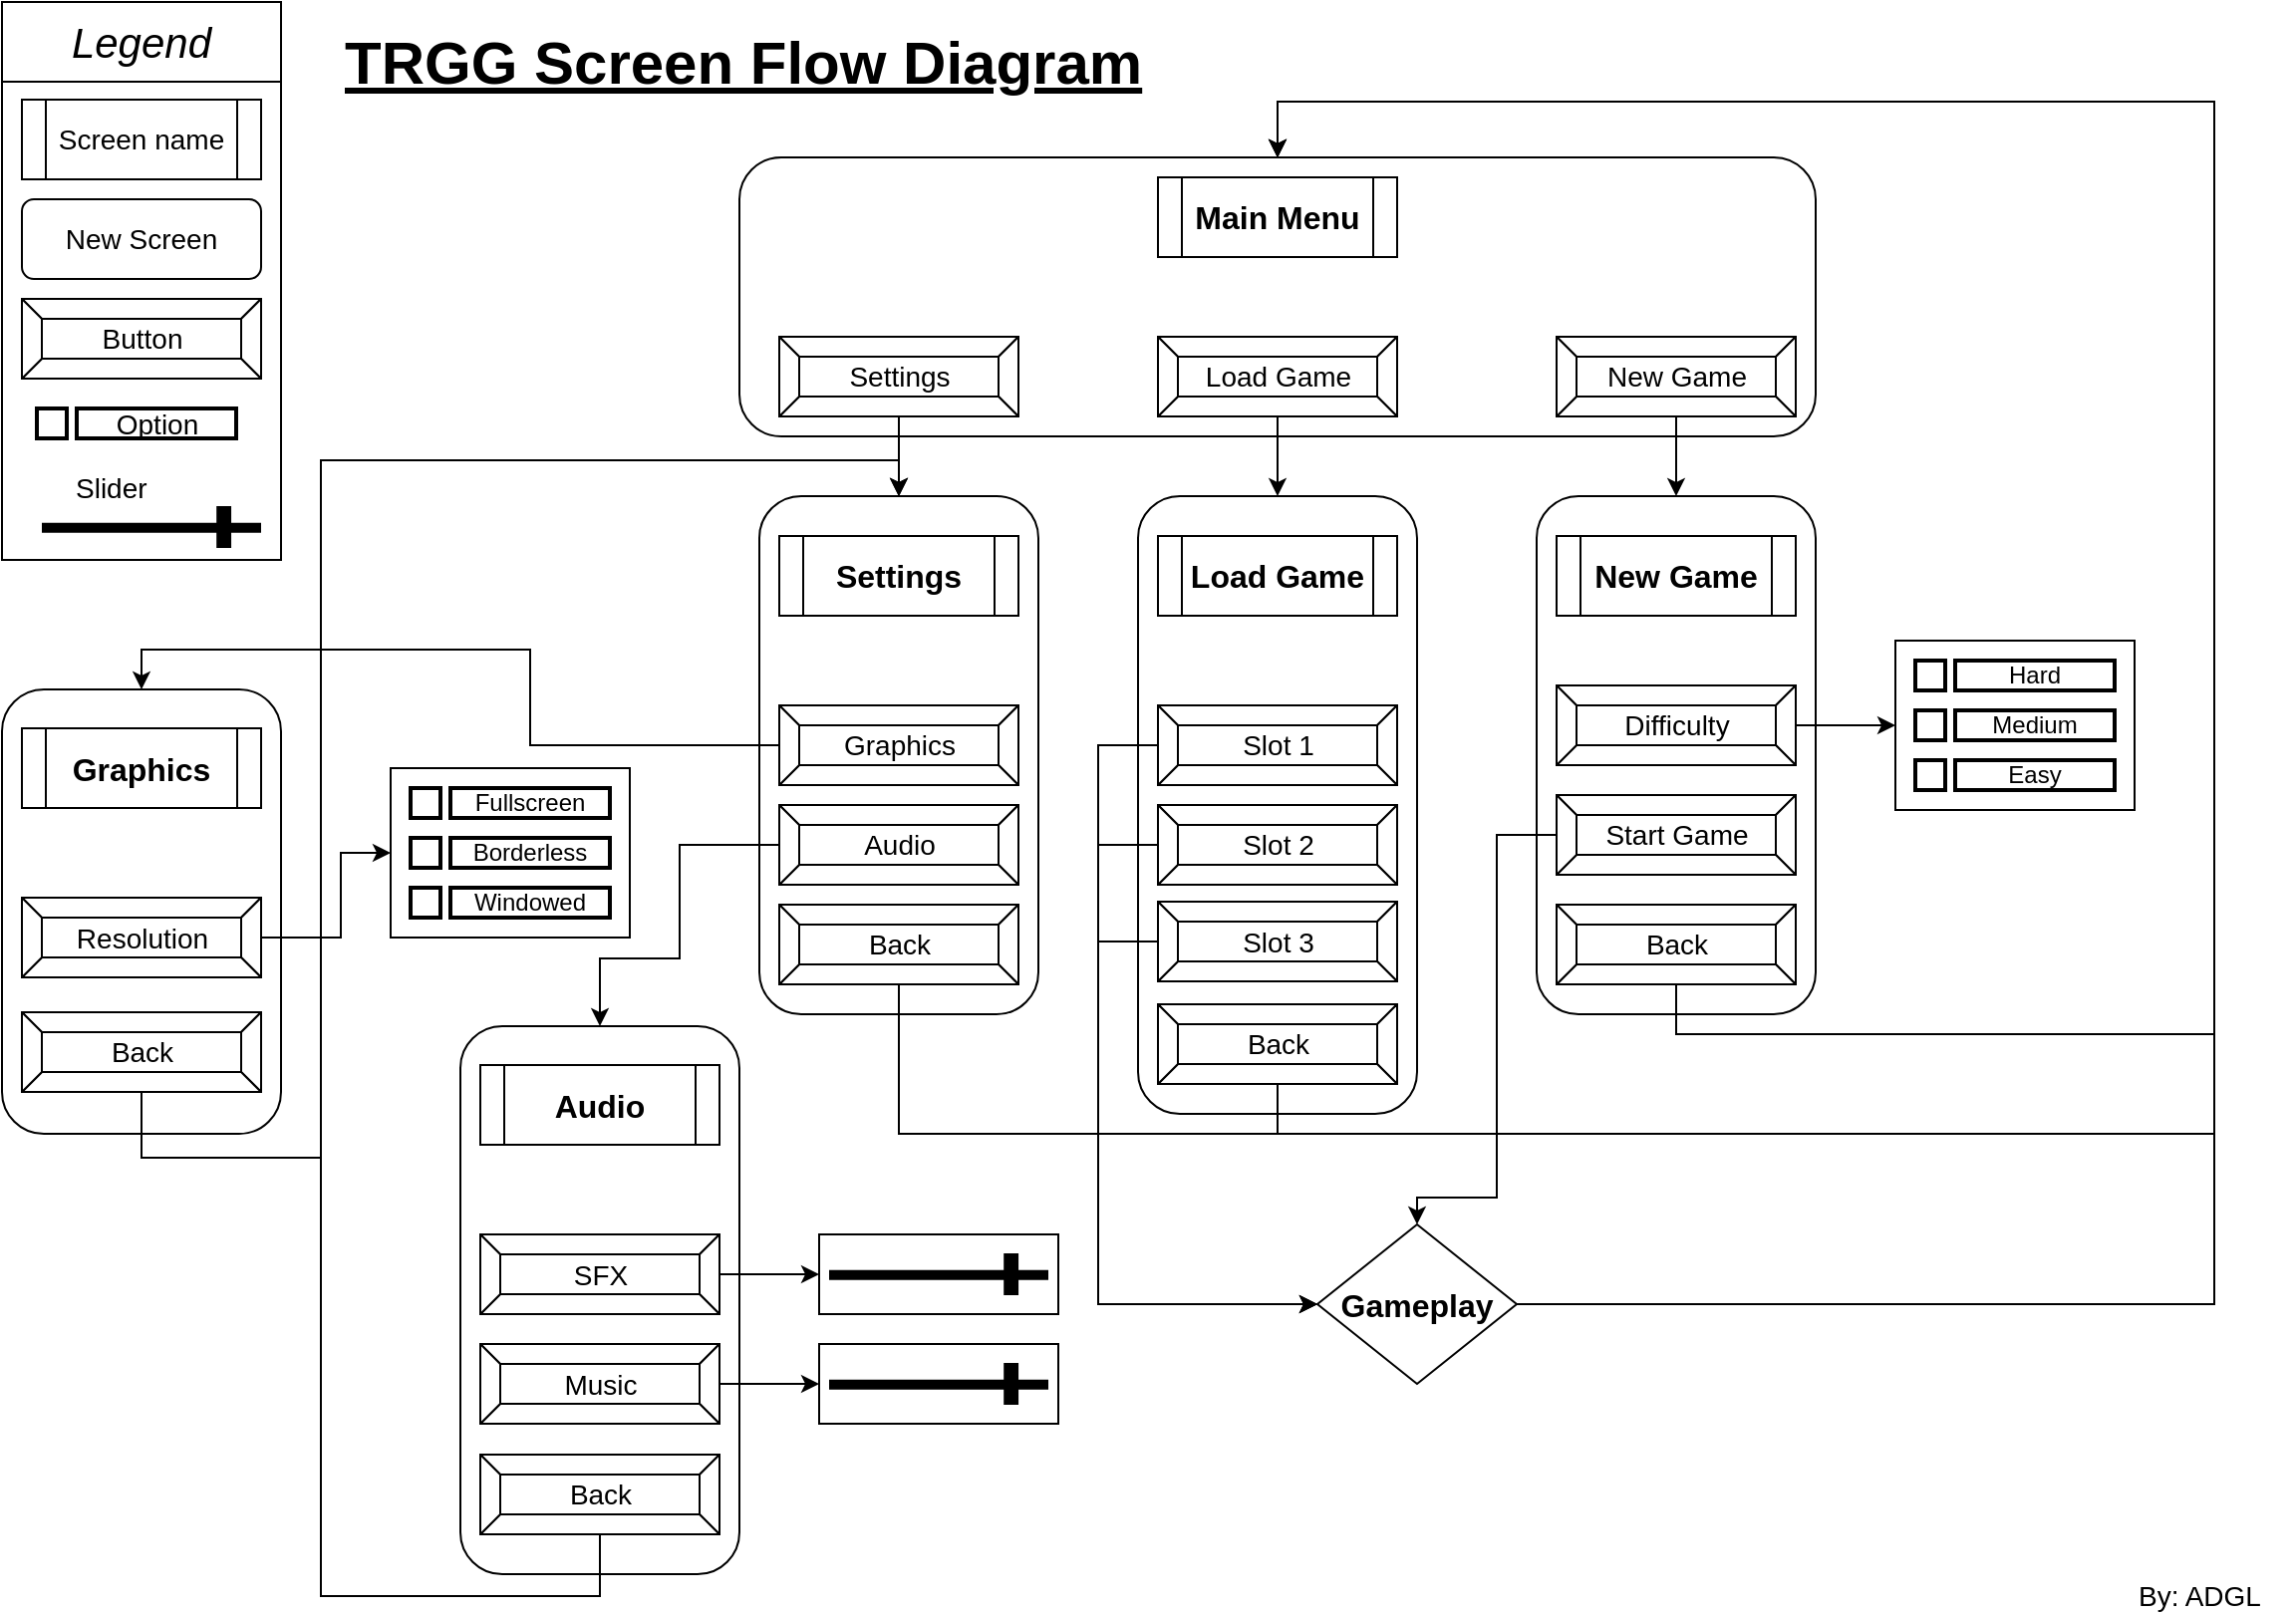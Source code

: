 <mxfile version="11.0.0" type="github"><diagram id="uRhrKxg-HUQLov6YTE8g" name="Page-1"><mxGraphModel dx="2076" dy="1154" grid="1" gridSize="10" guides="1" tooltips="1" connect="1" arrows="1" fold="1" page="1" pageScale="1" pageWidth="1169" pageHeight="827" math="0" shadow="0"><root><mxCell id="0"/><mxCell id="1" parent="0"/><mxCell id="JXCqDaF-dZ0AlXBk_2SB-144" value="" style="rounded=0;whiteSpace=wrap;html=1;shadow=0;strokeWidth=1;fillColor=#FFFFFF;fontSize=21;" vertex="1" parent="1"><mxGeometry x="10" y="10" width="140" height="40" as="geometry"/></mxCell><mxCell id="JXCqDaF-dZ0AlXBk_2SB-115" value="" style="rounded=0;whiteSpace=wrap;html=1;shadow=0;strokeWidth=1;fillColor=#FFFFFF;fontSize=14;" vertex="1" parent="1"><mxGeometry x="420" y="628.5" width="120" height="40" as="geometry"/></mxCell><mxCell id="JXCqDaF-dZ0AlXBk_2SB-46" value="" style="rounded=0;whiteSpace=wrap;html=1;shadow=0;fillColor=#ffffff;fontSize=16;" vertex="1" parent="1"><mxGeometry x="960" y="330.5" width="120" height="85" as="geometry"/></mxCell><mxCell id="JXCqDaF-dZ0AlXBk_2SB-28" value="" style="rounded=0;whiteSpace=wrap;html=1;shadow=0;fillColor=#ffffff;fontSize=13;" vertex="1" parent="1"><mxGeometry x="10" y="50" width="140" height="240" as="geometry"/></mxCell><mxCell id="JXCqDaF-dZ0AlXBk_2SB-18" value="" style="rounded=1;whiteSpace=wrap;html=1;shadow=0;fillColor=#ffffff;fontSize=13;" vertex="1" parent="1"><mxGeometry x="780" y="258" width="140" height="260" as="geometry"/></mxCell><mxCell id="JXCqDaF-dZ0AlXBk_2SB-12" value="" style="rounded=1;whiteSpace=wrap;html=1;fillColor=#ffffff;" vertex="1" parent="1"><mxGeometry x="380" y="88" width="540" height="140" as="geometry"/></mxCell><mxCell id="JXCqDaF-dZ0AlXBk_2SB-16" style="edgeStyle=orthogonalEdgeStyle;rounded=0;orthogonalLoop=1;jettySize=auto;html=1;fontSize=15;entryX=0.5;entryY=0;entryDx=0;entryDy=0;" edge="1" parent="1" target="JXCqDaF-dZ0AlXBk_2SB-18"><mxGeometry relative="1" as="geometry"><mxPoint x="950" y="268" as="targetPoint"/><mxPoint x="850" y="208" as="sourcePoint"/><Array as="points"><mxPoint x="850" y="248"/><mxPoint x="850" y="248"/></Array></mxGeometry></mxCell><mxCell id="JXCqDaF-dZ0AlXBk_2SB-15" value="Main Menu" style="shape=process;whiteSpace=wrap;html=1;backgroundOutline=1;rounded=0;shadow=0;fillColor=#ffffff;fontSize=16;fontStyle=1" vertex="1" parent="1"><mxGeometry x="590" y="98" width="120" height="40" as="geometry"/></mxCell><mxCell id="JXCqDaF-dZ0AlXBk_2SB-22" style="edgeStyle=orthogonalEdgeStyle;rounded=0;orthogonalLoop=1;jettySize=auto;html=1;fontSize=13;entryX=0.5;entryY=0;entryDx=0;entryDy=0;" edge="1" parent="1" target="JXCqDaF-dZ0AlXBk_2SB-12"><mxGeometry relative="1" as="geometry"><mxPoint x="890" y="493" as="sourcePoint"/><Array as="points"><mxPoint x="890" y="494"/><mxPoint x="850" y="494"/><mxPoint x="850" y="528"/><mxPoint x="1120" y="528"/><mxPoint x="1120" y="60"/><mxPoint x="650" y="60"/></Array></mxGeometry></mxCell><mxCell id="JXCqDaF-dZ0AlXBk_2SB-27" value="New Game" style="shape=process;whiteSpace=wrap;html=1;backgroundOutline=1;rounded=0;shadow=0;fillColor=#ffffff;fontSize=16;fontStyle=1" vertex="1" parent="1"><mxGeometry x="790" y="278" width="120" height="40" as="geometry"/></mxCell><mxCell id="JXCqDaF-dZ0AlXBk_2SB-32" value="Legend" style="text;html=1;strokeColor=none;fillColor=none;align=center;verticalAlign=middle;whiteSpace=wrap;rounded=0;shadow=0;fontSize=21;fontStyle=2" vertex="1" parent="1"><mxGeometry x="20" y="20" width="120" height="20" as="geometry"/></mxCell><mxCell id="JXCqDaF-dZ0AlXBk_2SB-37" value="Screen name" style="shape=process;whiteSpace=wrap;html=1;backgroundOutline=1;rounded=0;shadow=0;fillColor=#ffffff;fontSize=14;fontStyle=0" vertex="1" parent="1"><mxGeometry x="20" y="59" width="120" height="40" as="geometry"/></mxCell><mxCell id="JXCqDaF-dZ0AlXBk_2SB-38" value="New Screen" style="rounded=1;whiteSpace=wrap;html=1;fillColor=#ffffff;fontSize=14;" vertex="1" parent="1"><mxGeometry x="20" y="109" width="120" height="40" as="geometry"/></mxCell><mxCell id="JXCqDaF-dZ0AlXBk_2SB-88" style="edgeStyle=orthogonalEdgeStyle;rounded=0;orthogonalLoop=1;jettySize=auto;html=1;entryX=0.5;entryY=0;entryDx=0;entryDy=0;fontSize=16;" edge="1" parent="1" source="JXCqDaF-dZ0AlXBk_2SB-39" target="JXCqDaF-dZ0AlXBk_2SB-80"><mxGeometry relative="1" as="geometry"/></mxCell><mxCell id="JXCqDaF-dZ0AlXBk_2SB-39" value="Settings" style="labelPosition=center;verticalLabelPosition=middle;align=center;html=1;shape=mxgraph.basic.button;dx=10;rounded=0;shadow=0;fillColor=#ffffff;fontSize=14;" vertex="1" parent="1"><mxGeometry x="400" y="178" width="120" height="40" as="geometry"/></mxCell><mxCell id="JXCqDaF-dZ0AlXBk_2SB-40" value="Button" style="labelPosition=center;verticalLabelPosition=middle;align=center;html=1;shape=mxgraph.basic.button;dx=10;rounded=0;shadow=0;fillColor=#ffffff;fontSize=14;" vertex="1" parent="1"><mxGeometry x="20" y="159" width="120" height="40" as="geometry"/></mxCell><mxCell id="JXCqDaF-dZ0AlXBk_2SB-59" style="edgeStyle=orthogonalEdgeStyle;rounded=0;orthogonalLoop=1;jettySize=auto;html=1;fontSize=16;" edge="1" parent="1" source="JXCqDaF-dZ0AlXBk_2SB-41"><mxGeometry relative="1" as="geometry"><mxPoint x="650" y="258" as="targetPoint"/></mxGeometry></mxCell><mxCell id="JXCqDaF-dZ0AlXBk_2SB-41" value="Load Game" style="labelPosition=center;verticalLabelPosition=middle;align=center;html=1;shape=mxgraph.basic.button;dx=10;rounded=0;shadow=0;fillColor=#ffffff;fontSize=14;" vertex="1" parent="1"><mxGeometry x="590" y="178" width="120" height="40" as="geometry"/></mxCell><mxCell id="JXCqDaF-dZ0AlXBk_2SB-42" value="New Game" style="labelPosition=center;verticalLabelPosition=middle;align=center;html=1;shape=mxgraph.basic.button;dx=10;rounded=0;shadow=0;fillColor=#ffffff;fontSize=14;" vertex="1" parent="1"><mxGeometry x="790" y="178" width="120" height="40" as="geometry"/></mxCell><mxCell id="JXCqDaF-dZ0AlXBk_2SB-54" style="edgeStyle=orthogonalEdgeStyle;rounded=0;orthogonalLoop=1;jettySize=auto;html=1;entryX=0;entryY=0.5;entryDx=0;entryDy=0;fontSize=12;" edge="1" parent="1" source="JXCqDaF-dZ0AlXBk_2SB-43" target="JXCqDaF-dZ0AlXBk_2SB-46"><mxGeometry relative="1" as="geometry"/></mxCell><mxCell id="JXCqDaF-dZ0AlXBk_2SB-43" value="Difficulty" style="labelPosition=center;verticalLabelPosition=middle;align=center;html=1;shape=mxgraph.basic.button;dx=10;rounded=0;shadow=0;fillColor=#ffffff;fontSize=14;" vertex="1" parent="1"><mxGeometry x="790" y="353" width="120" height="40" as="geometry"/></mxCell><mxCell id="JXCqDaF-dZ0AlXBk_2SB-57" style="edgeStyle=orthogonalEdgeStyle;rounded=0;orthogonalLoop=1;jettySize=auto;html=1;fontSize=12;entryX=0.5;entryY=0;entryDx=0;entryDy=0;exitX=0.5;exitY=0.975;exitDx=0;exitDy=0;exitPerimeter=0;" edge="1" parent="1" source="JXCqDaF-dZ0AlXBk_2SB-44" target="JXCqDaF-dZ0AlXBk_2SB-58"><mxGeometry relative="1" as="geometry"><mxPoint x="590" y="520" as="targetPoint"/><mxPoint x="850" y="460" as="sourcePoint"/><Array as="points"><mxPoint x="850" y="428"/><mxPoint x="760" y="428"/><mxPoint x="760" y="610"/><mxPoint x="720" y="610"/></Array></mxGeometry></mxCell><mxCell id="JXCqDaF-dZ0AlXBk_2SB-44" value="Start Game" style="labelPosition=center;verticalLabelPosition=middle;align=center;html=1;shape=mxgraph.basic.button;dx=10;rounded=0;shadow=0;fillColor=#ffffff;fontSize=14;" vertex="1" parent="1"><mxGeometry x="790" y="408" width="120" height="40" as="geometry"/></mxCell><mxCell id="JXCqDaF-dZ0AlXBk_2SB-45" value="Back" style="labelPosition=center;verticalLabelPosition=middle;align=center;html=1;shape=mxgraph.basic.button;dx=10;rounded=0;shadow=0;fillColor=#ffffff;fontSize=14;" vertex="1" parent="1"><mxGeometry x="790" y="463" width="120" height="40" as="geometry"/></mxCell><mxCell id="JXCqDaF-dZ0AlXBk_2SB-48" value="Hard" style="rounded=0;whiteSpace=wrap;html=1;shadow=0;fillColor=#ffffff;fontSize=12;strokeWidth=2;" vertex="1" parent="1"><mxGeometry x="990" y="340.5" width="80" height="15" as="geometry"/></mxCell><mxCell id="JXCqDaF-dZ0AlXBk_2SB-49" value="" style="rounded=0;whiteSpace=wrap;html=1;shadow=0;strokeWidth=2;fillColor=#ffffff;fontSize=12;" vertex="1" parent="1"><mxGeometry x="970" y="340.5" width="15" height="15" as="geometry"/></mxCell><mxCell id="JXCqDaF-dZ0AlXBk_2SB-50" value="Medium" style="rounded=0;whiteSpace=wrap;html=1;shadow=0;fillColor=#ffffff;fontSize=12;strokeWidth=2;" vertex="1" parent="1"><mxGeometry x="990" y="365.5" width="80" height="15" as="geometry"/></mxCell><mxCell id="JXCqDaF-dZ0AlXBk_2SB-51" value="" style="rounded=0;whiteSpace=wrap;html=1;shadow=0;strokeWidth=2;fillColor=#ffffff;fontSize=12;" vertex="1" parent="1"><mxGeometry x="970" y="365.5" width="15" height="15" as="geometry"/></mxCell><mxCell id="JXCqDaF-dZ0AlXBk_2SB-52" value="Easy" style="rounded=0;whiteSpace=wrap;html=1;shadow=0;fillColor=#ffffff;fontSize=12;strokeWidth=2;" vertex="1" parent="1"><mxGeometry x="990" y="390.5" width="80" height="15" as="geometry"/></mxCell><mxCell id="JXCqDaF-dZ0AlXBk_2SB-53" value="" style="rounded=0;whiteSpace=wrap;html=1;shadow=0;strokeWidth=2;fillColor=#ffffff;fontSize=12;" vertex="1" parent="1"><mxGeometry x="970" y="390.5" width="15" height="15" as="geometry"/></mxCell><mxCell id="JXCqDaF-dZ0AlXBk_2SB-55" value="Option" style="rounded=0;whiteSpace=wrap;html=1;shadow=0;fillColor=#ffffff;fontSize=14;strokeWidth=2;" vertex="1" parent="1"><mxGeometry x="47.5" y="214" width="80" height="15" as="geometry"/></mxCell><mxCell id="JXCqDaF-dZ0AlXBk_2SB-56" value="" style="rounded=0;whiteSpace=wrap;html=1;shadow=0;strokeWidth=2;fillColor=#ffffff;fontSize=12;" vertex="1" parent="1"><mxGeometry x="27.5" y="214" width="15" height="15" as="geometry"/></mxCell><mxCell id="JXCqDaF-dZ0AlXBk_2SB-87" style="edgeStyle=orthogonalEdgeStyle;rounded=0;orthogonalLoop=1;jettySize=auto;html=1;fontSize=16;entryX=0.5;entryY=0;entryDx=0;entryDy=0;" edge="1" parent="1" source="JXCqDaF-dZ0AlXBk_2SB-58" target="JXCqDaF-dZ0AlXBk_2SB-12"><mxGeometry relative="1" as="geometry"><mxPoint x="1060" y="30" as="targetPoint"/><Array as="points"><mxPoint x="1120" y="664"/><mxPoint x="1120" y="60"/><mxPoint x="650" y="60"/></Array></mxGeometry></mxCell><mxCell id="JXCqDaF-dZ0AlXBk_2SB-58" value="Gameplay" style="rhombus;whiteSpace=wrap;html=1;fontSize=16;fontStyle=1" vertex="1" parent="1"><mxGeometry x="670" y="623.5" width="100" height="80" as="geometry"/></mxCell><mxCell id="JXCqDaF-dZ0AlXBk_2SB-60" value="" style="rounded=1;whiteSpace=wrap;html=1;shadow=0;fillColor=#ffffff;fontSize=13;" vertex="1" parent="1"><mxGeometry x="580" y="258" width="140" height="310" as="geometry"/></mxCell><mxCell id="JXCqDaF-dZ0AlXBk_2SB-61" value="Load Game" style="shape=process;whiteSpace=wrap;html=1;backgroundOutline=1;rounded=0;shadow=0;fillColor=#ffffff;fontSize=16;fontStyle=1" vertex="1" parent="1"><mxGeometry x="590" y="278" width="120" height="40" as="geometry"/></mxCell><mxCell id="JXCqDaF-dZ0AlXBk_2SB-66" style="edgeStyle=orthogonalEdgeStyle;rounded=0;orthogonalLoop=1;jettySize=auto;html=1;fontSize=16;entryX=0.5;entryY=0;entryDx=0;entryDy=0;" edge="1" parent="1" source="JXCqDaF-dZ0AlXBk_2SB-64" target="JXCqDaF-dZ0AlXBk_2SB-12"><mxGeometry relative="1" as="geometry"><mxPoint x="760" y="498" as="targetPoint"/><Array as="points"><mxPoint x="650" y="578"/><mxPoint x="1120" y="578"/><mxPoint x="1120" y="60"/><mxPoint x="650" y="60"/></Array></mxGeometry></mxCell><mxCell id="JXCqDaF-dZ0AlXBk_2SB-64" value="Back" style="labelPosition=center;verticalLabelPosition=middle;align=center;html=1;shape=mxgraph.basic.button;dx=10;rounded=0;shadow=0;fillColor=#ffffff;fontSize=14;" vertex="1" parent="1"><mxGeometry x="590" y="513" width="120" height="40" as="geometry"/></mxCell><mxCell id="JXCqDaF-dZ0AlXBk_2SB-77" style="edgeStyle=orthogonalEdgeStyle;rounded=0;orthogonalLoop=1;jettySize=auto;html=1;fontSize=16;entryX=0;entryY=0.5;entryDx=0;entryDy=0;" edge="1" parent="1" source="JXCqDaF-dZ0AlXBk_2SB-73" target="JXCqDaF-dZ0AlXBk_2SB-58"><mxGeometry relative="1" as="geometry"><mxPoint x="500" y="620" as="targetPoint"/><Array as="points"><mxPoint x="560" y="383"/><mxPoint x="560" y="664"/></Array></mxGeometry></mxCell><mxCell id="JXCqDaF-dZ0AlXBk_2SB-73" value="&lt;div&gt;Slot 1&lt;/div&gt;" style="labelPosition=center;verticalLabelPosition=middle;align=center;html=1;shape=mxgraph.basic.button;dx=10;rounded=0;shadow=0;fillColor=#ffffff;fontSize=14;" vertex="1" parent="1"><mxGeometry x="590" y="363" width="120" height="40" as="geometry"/></mxCell><mxCell id="JXCqDaF-dZ0AlXBk_2SB-76" style="edgeStyle=orthogonalEdgeStyle;rounded=0;orthogonalLoop=1;jettySize=auto;html=1;fontSize=16;entryX=0;entryY=0.5;entryDx=0;entryDy=0;" edge="1" parent="1" source="JXCqDaF-dZ0AlXBk_2SB-74" target="JXCqDaF-dZ0AlXBk_2SB-58"><mxGeometry relative="1" as="geometry"><mxPoint x="500" y="385" as="targetPoint"/><Array as="points"><mxPoint x="560" y="433"/><mxPoint x="560" y="664"/></Array></mxGeometry></mxCell><mxCell id="JXCqDaF-dZ0AlXBk_2SB-74" value="Slot 2" style="labelPosition=center;verticalLabelPosition=middle;align=center;html=1;shape=mxgraph.basic.button;dx=10;rounded=0;shadow=0;fillColor=#ffffff;fontSize=14;" vertex="1" parent="1"><mxGeometry x="590" y="413" width="120" height="40" as="geometry"/></mxCell><mxCell id="JXCqDaF-dZ0AlXBk_2SB-78" style="edgeStyle=orthogonalEdgeStyle;rounded=0;orthogonalLoop=1;jettySize=auto;html=1;fontSize=16;entryX=0;entryY=0.5;entryDx=0;entryDy=0;" edge="1" parent="1" source="JXCqDaF-dZ0AlXBk_2SB-75" target="JXCqDaF-dZ0AlXBk_2SB-58"><mxGeometry relative="1" as="geometry"><mxPoint x="500" y="433.5" as="targetPoint"/><Array as="points"><mxPoint x="560" y="482"/><mxPoint x="560" y="664"/></Array></mxGeometry></mxCell><mxCell id="JXCqDaF-dZ0AlXBk_2SB-75" value="Slot 3" style="labelPosition=center;verticalLabelPosition=middle;align=center;html=1;shape=mxgraph.basic.button;dx=10;rounded=0;shadow=0;fillColor=#ffffff;fontSize=14;" vertex="1" parent="1"><mxGeometry x="590" y="461.5" width="120" height="40" as="geometry"/></mxCell><mxCell id="JXCqDaF-dZ0AlXBk_2SB-80" value="" style="rounded=1;whiteSpace=wrap;html=1;shadow=0;fillColor=#ffffff;fontSize=13;" vertex="1" parent="1"><mxGeometry x="390" y="258" width="140" height="260" as="geometry"/></mxCell><mxCell id="JXCqDaF-dZ0AlXBk_2SB-81" value="Settings" style="shape=process;whiteSpace=wrap;html=1;backgroundOutline=1;rounded=0;shadow=0;fillColor=#ffffff;fontSize=16;fontStyle=1" vertex="1" parent="1"><mxGeometry x="400" y="278" width="120" height="40" as="geometry"/></mxCell><mxCell id="JXCqDaF-dZ0AlXBk_2SB-92" style="edgeStyle=orthogonalEdgeStyle;rounded=0;orthogonalLoop=1;jettySize=auto;html=1;entryX=0.5;entryY=0;entryDx=0;entryDy=0;fontSize=16;" edge="1" parent="1" source="JXCqDaF-dZ0AlXBk_2SB-82" target="JXCqDaF-dZ0AlXBk_2SB-12"><mxGeometry relative="1" as="geometry"><Array as="points"><mxPoint x="460" y="578"/><mxPoint x="1120" y="578"/><mxPoint x="1120" y="60"/><mxPoint x="650" y="60"/></Array></mxGeometry></mxCell><mxCell id="JXCqDaF-dZ0AlXBk_2SB-82" value="Back" style="labelPosition=center;verticalLabelPosition=middle;align=center;html=1;shape=mxgraph.basic.button;dx=10;rounded=0;shadow=0;fillColor=#ffffff;fontSize=14;" vertex="1" parent="1"><mxGeometry x="400" y="463" width="120" height="40" as="geometry"/></mxCell><mxCell id="JXCqDaF-dZ0AlXBk_2SB-93" style="edgeStyle=orthogonalEdgeStyle;rounded=0;orthogonalLoop=1;jettySize=auto;html=1;fontSize=16;entryX=0.5;entryY=0;entryDx=0;entryDy=0;" edge="1" parent="1" source="JXCqDaF-dZ0AlXBk_2SB-83" target="JXCqDaF-dZ0AlXBk_2SB-94"><mxGeometry relative="1" as="geometry"><mxPoint x="120" y="360" as="targetPoint"/></mxGeometry></mxCell><mxCell id="JXCqDaF-dZ0AlXBk_2SB-83" value="Graphics" style="labelPosition=center;verticalLabelPosition=middle;align=center;html=1;shape=mxgraph.basic.button;dx=10;rounded=0;shadow=0;fillColor=#ffffff;fontSize=14;" vertex="1" parent="1"><mxGeometry x="400" y="363" width="120" height="40" as="geometry"/></mxCell><mxCell id="JXCqDaF-dZ0AlXBk_2SB-109" style="edgeStyle=orthogonalEdgeStyle;rounded=0;orthogonalLoop=1;jettySize=auto;html=1;entryX=0.5;entryY=0;entryDx=0;entryDy=0;fontSize=16;" edge="1" parent="1" source="JXCqDaF-dZ0AlXBk_2SB-84" target="JXCqDaF-dZ0AlXBk_2SB-104"><mxGeometry relative="1" as="geometry"><mxPoint x="350" y="524" as="targetPoint"/><Array as="points"><mxPoint x="350" y="433"/><mxPoint x="350" y="490"/><mxPoint x="310" y="490"/></Array></mxGeometry></mxCell><mxCell id="JXCqDaF-dZ0AlXBk_2SB-84" value="Audio" style="labelPosition=center;verticalLabelPosition=middle;align=center;html=1;shape=mxgraph.basic.button;dx=10;rounded=0;shadow=0;fillColor=#ffffff;fontSize=14;" vertex="1" parent="1"><mxGeometry x="400" y="413" width="120" height="40" as="geometry"/></mxCell><mxCell id="JXCqDaF-dZ0AlXBk_2SB-94" value="" style="rounded=1;whiteSpace=wrap;html=1;shadow=0;fillColor=#ffffff;fontSize=13;" vertex="1" parent="1"><mxGeometry x="10" y="355" width="140" height="223" as="geometry"/></mxCell><mxCell id="JXCqDaF-dZ0AlXBk_2SB-95" value="Graphics" style="shape=process;whiteSpace=wrap;html=1;backgroundOutline=1;rounded=0;shadow=0;fillColor=#ffffff;fontSize=16;fontStyle=1" vertex="1" parent="1"><mxGeometry x="20" y="374.5" width="120" height="40" as="geometry"/></mxCell><mxCell id="JXCqDaF-dZ0AlXBk_2SB-100" style="edgeStyle=orthogonalEdgeStyle;rounded=0;orthogonalLoop=1;jettySize=auto;html=1;fontSize=16;entryX=0.5;entryY=0;entryDx=0;entryDy=0;" edge="1" parent="1" source="JXCqDaF-dZ0AlXBk_2SB-96" target="JXCqDaF-dZ0AlXBk_2SB-80"><mxGeometry relative="1" as="geometry"><mxPoint x="359" y="335" as="targetPoint"/><Array as="points"><mxPoint x="80" y="590"/><mxPoint x="170" y="590"/><mxPoint x="170" y="240"/><mxPoint x="460" y="240"/></Array></mxGeometry></mxCell><mxCell id="JXCqDaF-dZ0AlXBk_2SB-96" value="Back" style="labelPosition=center;verticalLabelPosition=middle;align=center;html=1;shape=mxgraph.basic.button;dx=10;rounded=0;shadow=0;fillColor=#ffffff;fontSize=14;" vertex="1" parent="1"><mxGeometry x="20" y="517" width="120" height="40" as="geometry"/></mxCell><mxCell id="JXCqDaF-dZ0AlXBk_2SB-139" style="edgeStyle=orthogonalEdgeStyle;rounded=0;orthogonalLoop=1;jettySize=auto;html=1;entryX=0;entryY=0.5;entryDx=0;entryDy=0;fontSize=14;" edge="1" parent="1" source="JXCqDaF-dZ0AlXBk_2SB-97" target="JXCqDaF-dZ0AlXBk_2SB-128"><mxGeometry relative="1" as="geometry"><Array as="points"><mxPoint x="180" y="480"/><mxPoint x="180" y="437"/></Array></mxGeometry></mxCell><mxCell id="JXCqDaF-dZ0AlXBk_2SB-97" value="Resolution" style="labelPosition=center;verticalLabelPosition=middle;align=center;html=1;shape=mxgraph.basic.button;dx=10;rounded=0;shadow=0;fillColor=#ffffff;fontSize=14;" vertex="1" parent="1"><mxGeometry x="20" y="459.5" width="120" height="40" as="geometry"/></mxCell><mxCell id="JXCqDaF-dZ0AlXBk_2SB-104" value="" style="rounded=1;whiteSpace=wrap;html=1;shadow=0;fillColor=#ffffff;fontSize=13;" vertex="1" parent="1"><mxGeometry x="240" y="524" width="140" height="275" as="geometry"/></mxCell><mxCell id="JXCqDaF-dZ0AlXBk_2SB-105" value="Audio" style="shape=process;whiteSpace=wrap;html=1;backgroundOutline=1;rounded=0;shadow=0;fillColor=#ffffff;fontSize=16;fontStyle=1" vertex="1" parent="1"><mxGeometry x="250" y="543.5" width="120" height="40" as="geometry"/></mxCell><mxCell id="JXCqDaF-dZ0AlXBk_2SB-126" style="edgeStyle=orthogonalEdgeStyle;rounded=0;orthogonalLoop=1;jettySize=auto;html=1;entryX=0.5;entryY=0;entryDx=0;entryDy=0;fontSize=14;" edge="1" parent="1" source="JXCqDaF-dZ0AlXBk_2SB-106" target="JXCqDaF-dZ0AlXBk_2SB-80"><mxGeometry relative="1" as="geometry"><Array as="points"><mxPoint x="310" y="810"/><mxPoint x="170" y="810"/><mxPoint x="170" y="240"/><mxPoint x="460" y="240"/></Array></mxGeometry></mxCell><mxCell id="JXCqDaF-dZ0AlXBk_2SB-106" value="Back" style="labelPosition=center;verticalLabelPosition=middle;align=center;html=1;shape=mxgraph.basic.button;dx=10;rounded=0;shadow=0;fillColor=#ffffff;fontSize=14;" vertex="1" parent="1"><mxGeometry x="250" y="739" width="120" height="40" as="geometry"/></mxCell><mxCell id="JXCqDaF-dZ0AlXBk_2SB-118" style="edgeStyle=orthogonalEdgeStyle;rounded=0;orthogonalLoop=1;jettySize=auto;html=1;entryX=0;entryY=0.5;entryDx=0;entryDy=0;fontSize=14;" edge="1" parent="1" source="JXCqDaF-dZ0AlXBk_2SB-107" target="JXCqDaF-dZ0AlXBk_2SB-115"><mxGeometry relative="1" as="geometry"/></mxCell><mxCell id="JXCqDaF-dZ0AlXBk_2SB-107" value="SFX" style="labelPosition=center;verticalLabelPosition=middle;align=center;html=1;shape=mxgraph.basic.button;dx=10;rounded=0;shadow=0;fillColor=#ffffff;fontSize=14;" vertex="1" parent="1"><mxGeometry x="250" y="628.5" width="120" height="40" as="geometry"/></mxCell><mxCell id="JXCqDaF-dZ0AlXBk_2SB-123" style="edgeStyle=orthogonalEdgeStyle;rounded=0;orthogonalLoop=1;jettySize=auto;html=1;entryX=0;entryY=0.5;entryDx=0;entryDy=0;fontSize=14;" edge="1" parent="1" source="JXCqDaF-dZ0AlXBk_2SB-108" target="JXCqDaF-dZ0AlXBk_2SB-121"><mxGeometry relative="1" as="geometry"/></mxCell><mxCell id="JXCqDaF-dZ0AlXBk_2SB-108" value="Music" style="labelPosition=center;verticalLabelPosition=middle;align=center;html=1;shape=mxgraph.basic.button;dx=10;rounded=0;shadow=0;fillColor=#ffffff;fontSize=14;" vertex="1" parent="1"><mxGeometry x="250" y="683.5" width="120" height="40" as="geometry"/></mxCell><mxCell id="JXCqDaF-dZ0AlXBk_2SB-112" value="" style="shadow=0;dashed=0;html=1;strokeColor=none;labelPosition=center;verticalLabelPosition=bottom;verticalAlign=top;align=center;shape=mxgraph.mscae.general.slider_bar_horizontal;fillColor=#000000;pointerEvents=1;rounded=0;fontSize=16;" vertex="1" parent="1"><mxGeometry x="425" y="638" width="110" height="21" as="geometry"/></mxCell><mxCell id="JXCqDaF-dZ0AlXBk_2SB-113" value="Slider" style="text;html=1;resizable=0;points=[];autosize=1;align=left;verticalAlign=top;spacingTop=-4;fontSize=14;" vertex="1" parent="1"><mxGeometry x="45" y="242.833" width="60" height="20" as="geometry"/></mxCell><mxCell id="JXCqDaF-dZ0AlXBk_2SB-114" value="" style="shadow=0;dashed=0;html=1;strokeColor=none;labelPosition=center;verticalLabelPosition=bottom;verticalAlign=top;align=center;shape=mxgraph.mscae.general.slider_bar_horizontal;fillColor=#000000;pointerEvents=1;rounded=0;fontSize=16;" vertex="1" parent="1"><mxGeometry x="30" y="263" width="110" height="21" as="geometry"/></mxCell><mxCell id="JXCqDaF-dZ0AlXBk_2SB-121" value="" style="rounded=0;whiteSpace=wrap;html=1;shadow=0;strokeWidth=1;fillColor=#FFFFFF;fontSize=14;" vertex="1" parent="1"><mxGeometry x="420" y="683.5" width="120" height="40" as="geometry"/></mxCell><mxCell id="JXCqDaF-dZ0AlXBk_2SB-122" value="" style="shadow=0;dashed=0;html=1;strokeColor=none;labelPosition=center;verticalLabelPosition=bottom;verticalAlign=top;align=center;shape=mxgraph.mscae.general.slider_bar_horizontal;fillColor=#000000;pointerEvents=1;rounded=0;fontSize=16;" vertex="1" parent="1"><mxGeometry x="425" y="693" width="110" height="21" as="geometry"/></mxCell><mxCell id="JXCqDaF-dZ0AlXBk_2SB-128" value="" style="rounded=0;whiteSpace=wrap;html=1;shadow=0;fillColor=#ffffff;fontSize=16;" vertex="1" parent="1"><mxGeometry x="205" y="394.5" width="120" height="85" as="geometry"/></mxCell><mxCell id="JXCqDaF-dZ0AlXBk_2SB-129" value="Fullscreen" style="rounded=0;whiteSpace=wrap;html=1;shadow=0;fillColor=#ffffff;fontSize=12;strokeWidth=2;" vertex="1" parent="1"><mxGeometry x="235" y="404.5" width="80" height="15" as="geometry"/></mxCell><mxCell id="JXCqDaF-dZ0AlXBk_2SB-130" value="" style="rounded=0;whiteSpace=wrap;html=1;shadow=0;strokeWidth=2;fillColor=#ffffff;fontSize=12;" vertex="1" parent="1"><mxGeometry x="215" y="404.5" width="15" height="15" as="geometry"/></mxCell><mxCell id="JXCqDaF-dZ0AlXBk_2SB-131" value="Borderless" style="rounded=0;whiteSpace=wrap;html=1;shadow=0;fillColor=#ffffff;fontSize=12;strokeWidth=2;" vertex="1" parent="1"><mxGeometry x="235" y="429.5" width="80" height="15" as="geometry"/></mxCell><mxCell id="JXCqDaF-dZ0AlXBk_2SB-132" value="" style="rounded=0;whiteSpace=wrap;html=1;shadow=0;strokeWidth=2;fillColor=#ffffff;fontSize=12;" vertex="1" parent="1"><mxGeometry x="215" y="429.5" width="15" height="15" as="geometry"/></mxCell><mxCell id="JXCqDaF-dZ0AlXBk_2SB-133" value="Windowed" style="rounded=0;whiteSpace=wrap;html=1;shadow=0;fillColor=#ffffff;fontSize=12;strokeWidth=2;" vertex="1" parent="1"><mxGeometry x="235" y="454.5" width="80" height="15" as="geometry"/></mxCell><mxCell id="JXCqDaF-dZ0AlXBk_2SB-134" value="" style="rounded=0;whiteSpace=wrap;html=1;shadow=0;strokeWidth=2;fillColor=#ffffff;fontSize=12;" vertex="1" parent="1"><mxGeometry x="215" y="454.5" width="15" height="15" as="geometry"/></mxCell><mxCell id="JXCqDaF-dZ0AlXBk_2SB-140" value="By: ADGL" style="text;html=1;resizable=0;points=[];autosize=1;align=left;verticalAlign=top;spacingTop=-4;fontSize=14;" vertex="1" parent="1"><mxGeometry x="1080" y="799" width="80" height="20" as="geometry"/></mxCell><mxCell id="JXCqDaF-dZ0AlXBk_2SB-142" value="TRGG Screen Flow Diagram" style="text;html=1;resizable=0;points=[];autosize=1;align=left;verticalAlign=top;spacingTop=-4;fontSize=30;fontStyle=5" vertex="1" parent="1"><mxGeometry x="180" y="20" width="190" height="20" as="geometry"/></mxCell></root></mxGraphModel></diagram></mxfile>